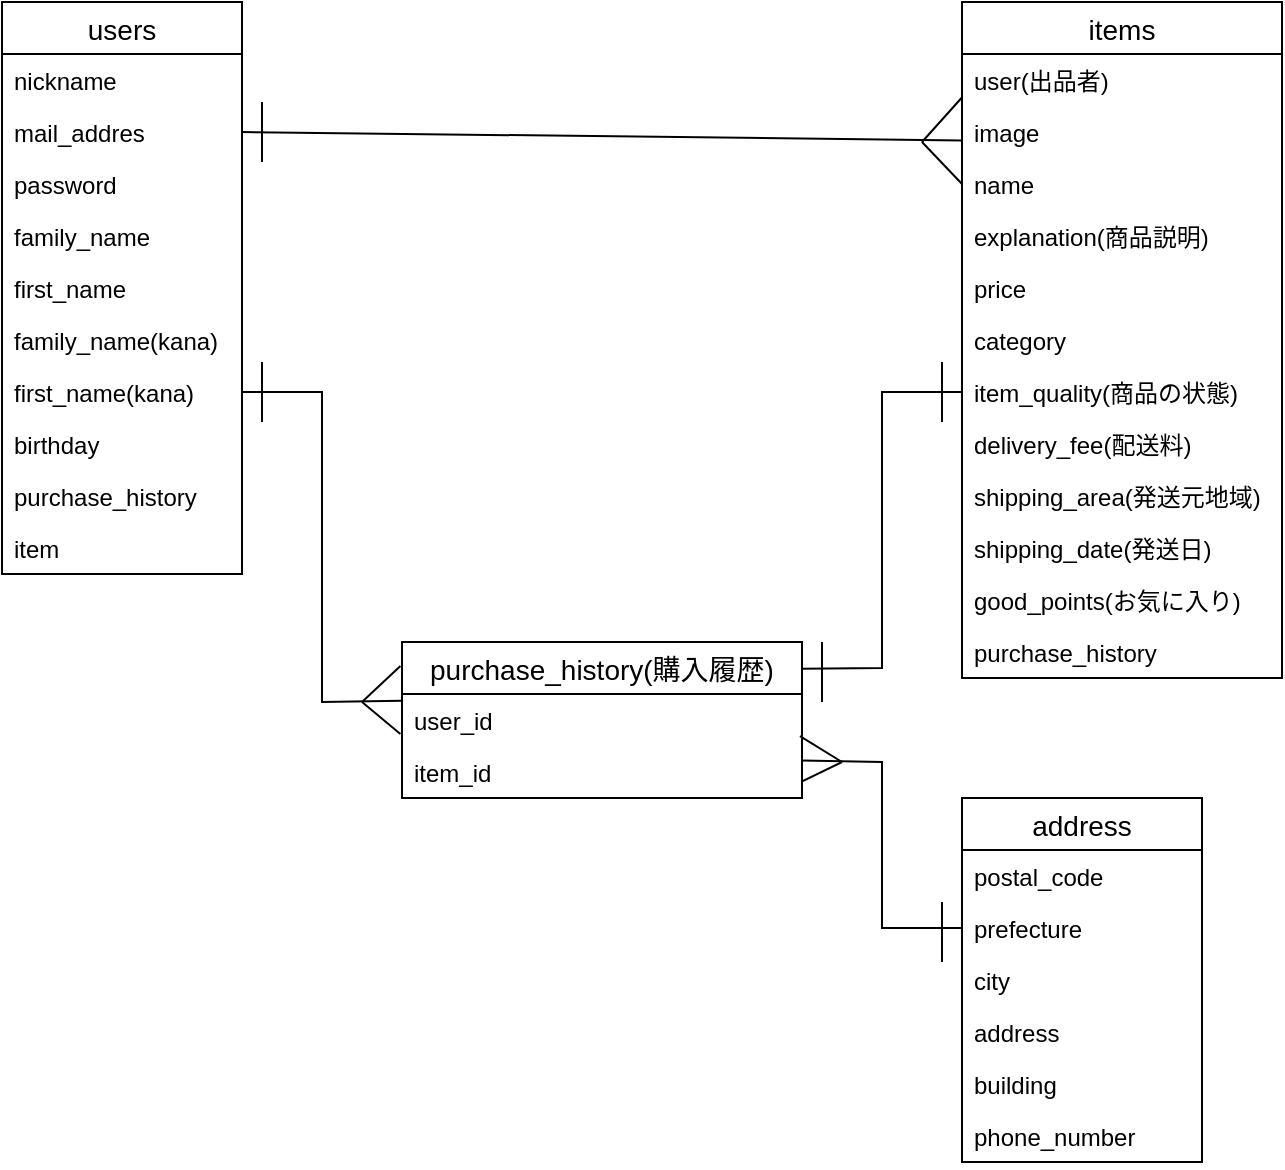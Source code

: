 <mxfile version="13.1.3">
    <diagram id="6hGFLwfOUW9BJ-s0fimq" name="Page-1">
        <mxGraphModel dx="1806" dy="123" grid="1" gridSize="10" guides="1" tooltips="1" connect="1" arrows="1" fold="1" page="1" pageScale="1" pageWidth="827" pageHeight="1169" math="0" shadow="0">
            <root>
                <mxCell id="0"/>
                <mxCell id="1" parent="0"/>
                <mxCell id="2" value="users" style="swimlane;fontStyle=0;childLayout=stackLayout;horizontal=1;startSize=26;horizontalStack=0;resizeParent=1;resizeParentMax=0;resizeLast=0;collapsible=1;marginBottom=0;align=center;fontSize=14;" parent="1" vertex="1">
                    <mxGeometry x="-1600" y="40" width="120" height="286" as="geometry">
                        <mxRectangle x="-580" y="40" width="70" height="26" as="alternateBounds"/>
                    </mxGeometry>
                </mxCell>
                <mxCell id="3" value="nickname&#10;" style="text;strokeColor=none;fillColor=none;spacingLeft=4;spacingRight=4;overflow=hidden;rotatable=0;points=[[0,0.5],[1,0.5]];portConstraint=eastwest;fontSize=12;" parent="2" vertex="1">
                    <mxGeometry y="26" width="120" height="26" as="geometry"/>
                </mxCell>
                <mxCell id="4" value="mail_addres" style="text;strokeColor=none;fillColor=none;spacingLeft=4;spacingRight=4;overflow=hidden;rotatable=0;points=[[0,0.5],[1,0.5]];portConstraint=eastwest;fontSize=12;" parent="2" vertex="1">
                    <mxGeometry y="52" width="120" height="26" as="geometry"/>
                </mxCell>
                <mxCell id="5" value="password" style="text;strokeColor=none;fillColor=none;spacingLeft=4;spacingRight=4;overflow=hidden;rotatable=0;points=[[0,0.5],[1,0.5]];portConstraint=eastwest;fontSize=12;" parent="2" vertex="1">
                    <mxGeometry y="78" width="120" height="26" as="geometry"/>
                </mxCell>
                <mxCell id="Pkw1RTI1S-GRz4FpkJU5-5" value="family_name" style="text;strokeColor=none;fillColor=none;spacingLeft=4;spacingRight=4;overflow=hidden;rotatable=0;points=[[0,0.5],[1,0.5]];portConstraint=eastwest;fontSize=12;" parent="2" vertex="1">
                    <mxGeometry y="104" width="120" height="26" as="geometry"/>
                </mxCell>
                <mxCell id="Pkw1RTI1S-GRz4FpkJU5-6" value="first_name" style="text;strokeColor=none;fillColor=none;spacingLeft=4;spacingRight=4;overflow=hidden;rotatable=0;points=[[0,0.5],[1,0.5]];portConstraint=eastwest;fontSize=12;" parent="2" vertex="1">
                    <mxGeometry y="130" width="120" height="26" as="geometry"/>
                </mxCell>
                <mxCell id="Pkw1RTI1S-GRz4FpkJU5-7" value="family_name(kana)" style="text;strokeColor=none;fillColor=none;spacingLeft=4;spacingRight=4;overflow=hidden;rotatable=0;points=[[0,0.5],[1,0.5]];portConstraint=eastwest;fontSize=12;" parent="2" vertex="1">
                    <mxGeometry y="156" width="120" height="26" as="geometry"/>
                </mxCell>
                <mxCell id="Pkw1RTI1S-GRz4FpkJU5-8" value="first_name(kana)" style="text;strokeColor=none;fillColor=none;spacingLeft=4;spacingRight=4;overflow=hidden;rotatable=0;points=[[0,0.5],[1,0.5]];portConstraint=eastwest;fontSize=12;" parent="2" vertex="1">
                    <mxGeometry y="182" width="120" height="26" as="geometry"/>
                </mxCell>
                <mxCell id="Pkw1RTI1S-GRz4FpkJU5-9" value="birthday" style="text;strokeColor=none;fillColor=none;spacingLeft=4;spacingRight=4;overflow=hidden;rotatable=0;points=[[0,0.5],[1,0.5]];portConstraint=eastwest;fontSize=12;" parent="2" vertex="1">
                    <mxGeometry y="208" width="120" height="26" as="geometry"/>
                </mxCell>
                <mxCell id="Pkw1RTI1S-GRz4FpkJU5-38" value="purchase_history" style="text;strokeColor=none;fillColor=none;spacingLeft=4;spacingRight=4;overflow=hidden;rotatable=0;points=[[0,0.5],[1,0.5]];portConstraint=eastwest;fontSize=12;" parent="2" vertex="1">
                    <mxGeometry y="234" width="120" height="26" as="geometry"/>
                </mxCell>
                <mxCell id="Pkw1RTI1S-GRz4FpkJU5-40" value="item" style="text;strokeColor=none;fillColor=none;spacingLeft=4;spacingRight=4;overflow=hidden;rotatable=0;points=[[0,0.5],[1,0.5]];portConstraint=eastwest;fontSize=12;" parent="2" vertex="1">
                    <mxGeometry y="260" width="120" height="26" as="geometry"/>
                </mxCell>
                <mxCell id="Pkw1RTI1S-GRz4FpkJU5-59" value="" style="endArrow=none;html=1;rounded=0;exitX=1;exitY=0.5;exitDx=0;exitDy=0;entryX=-0.001;entryY=0.669;entryDx=0;entryDy=0;entryPerimeter=0;" parent="1" source="Pkw1RTI1S-GRz4FpkJU5-8" edge="1">
                    <mxGeometry relative="1" as="geometry">
                        <mxPoint x="-1430" y="280" as="sourcePoint"/>
                        <mxPoint x="-1400.2" y="389.394" as="targetPoint"/>
                        <Array as="points">
                            <mxPoint x="-1440" y="235"/>
                            <mxPoint x="-1440" y="390"/>
                        </Array>
                    </mxGeometry>
                </mxCell>
                <mxCell id="Pkw1RTI1S-GRz4FpkJU5-14" value="items" style="swimlane;fontStyle=0;childLayout=stackLayout;horizontal=1;startSize=26;horizontalStack=0;resizeParent=1;resizeParentMax=0;resizeLast=0;collapsible=1;marginBottom=0;align=center;fontSize=14;" parent="1" vertex="1">
                    <mxGeometry x="-1120" y="40" width="160" height="338" as="geometry"/>
                </mxCell>
                <mxCell id="Pkw1RTI1S-GRz4FpkJU5-19" value="user(出品者)" style="text;strokeColor=none;fillColor=none;spacingLeft=4;spacingRight=4;overflow=hidden;rotatable=0;points=[[0,0.5],[1,0.5]];portConstraint=eastwest;fontSize=12;" parent="Pkw1RTI1S-GRz4FpkJU5-14" vertex="1">
                    <mxGeometry y="26" width="160" height="26" as="geometry"/>
                </mxCell>
                <mxCell id="Pkw1RTI1S-GRz4FpkJU5-15" value="image" style="text;strokeColor=none;fillColor=none;spacingLeft=4;spacingRight=4;overflow=hidden;rotatable=0;points=[[0,0.5],[1,0.5]];portConstraint=eastwest;fontSize=12;" parent="Pkw1RTI1S-GRz4FpkJU5-14" vertex="1">
                    <mxGeometry y="52" width="160" height="26" as="geometry"/>
                </mxCell>
                <mxCell id="Pkw1RTI1S-GRz4FpkJU5-16" value="name&#10;" style="text;strokeColor=none;fillColor=none;spacingLeft=4;spacingRight=4;overflow=hidden;rotatable=0;points=[[0,0.5],[1,0.5]];portConstraint=eastwest;fontSize=12;" parent="Pkw1RTI1S-GRz4FpkJU5-14" vertex="1">
                    <mxGeometry y="78" width="160" height="26" as="geometry"/>
                </mxCell>
                <mxCell id="Pkw1RTI1S-GRz4FpkJU5-17" value="explanation(商品説明)" style="text;strokeColor=none;fillColor=none;spacingLeft=4;spacingRight=4;overflow=hidden;rotatable=0;points=[[0,0.5],[1,0.5]];portConstraint=eastwest;fontSize=12;" parent="Pkw1RTI1S-GRz4FpkJU5-14" vertex="1">
                    <mxGeometry y="104" width="160" height="26" as="geometry"/>
                </mxCell>
                <mxCell id="Pkw1RTI1S-GRz4FpkJU5-18" value="price" style="text;strokeColor=none;fillColor=none;spacingLeft=4;spacingRight=4;overflow=hidden;rotatable=0;points=[[0,0.5],[1,0.5]];portConstraint=eastwest;fontSize=12;" parent="Pkw1RTI1S-GRz4FpkJU5-14" vertex="1">
                    <mxGeometry y="130" width="160" height="26" as="geometry"/>
                </mxCell>
                <mxCell id="Pkw1RTI1S-GRz4FpkJU5-20" value="category" style="text;strokeColor=none;fillColor=none;spacingLeft=4;spacingRight=4;overflow=hidden;rotatable=0;points=[[0,0.5],[1,0.5]];portConstraint=eastwest;fontSize=12;" parent="Pkw1RTI1S-GRz4FpkJU5-14" vertex="1">
                    <mxGeometry y="156" width="160" height="26" as="geometry"/>
                </mxCell>
                <mxCell id="Pkw1RTI1S-GRz4FpkJU5-21" value="item_quality(商品の状態)" style="text;strokeColor=none;fillColor=none;spacingLeft=4;spacingRight=4;overflow=hidden;rotatable=0;points=[[0,0.5],[1,0.5]];portConstraint=eastwest;fontSize=12;" parent="Pkw1RTI1S-GRz4FpkJU5-14" vertex="1">
                    <mxGeometry y="182" width="160" height="26" as="geometry"/>
                </mxCell>
                <mxCell id="Pkw1RTI1S-GRz4FpkJU5-22" value="delivery_fee(配送料)" style="text;strokeColor=none;fillColor=none;spacingLeft=4;spacingRight=4;overflow=hidden;rotatable=0;points=[[0,0.5],[1,0.5]];portConstraint=eastwest;fontSize=12;" parent="Pkw1RTI1S-GRz4FpkJU5-14" vertex="1">
                    <mxGeometry y="208" width="160" height="26" as="geometry"/>
                </mxCell>
                <mxCell id="Pkw1RTI1S-GRz4FpkJU5-23" value="shipping_area(発送元地域)" style="text;strokeColor=none;fillColor=none;spacingLeft=4;spacingRight=4;overflow=hidden;rotatable=0;points=[[0,0.5],[1,0.5]];portConstraint=eastwest;fontSize=12;" parent="Pkw1RTI1S-GRz4FpkJU5-14" vertex="1">
                    <mxGeometry y="234" width="160" height="26" as="geometry"/>
                </mxCell>
                <mxCell id="Pkw1RTI1S-GRz4FpkJU5-24" value="shipping_date(発送日)" style="text;strokeColor=none;fillColor=none;spacingLeft=4;spacingRight=4;overflow=hidden;rotatable=0;points=[[0,0.5],[1,0.5]];portConstraint=eastwest;fontSize=12;" parent="Pkw1RTI1S-GRz4FpkJU5-14" vertex="1">
                    <mxGeometry y="260" width="160" height="26" as="geometry"/>
                </mxCell>
                <mxCell id="Pkw1RTI1S-GRz4FpkJU5-25" value="good_points(お気に入り)" style="text;strokeColor=none;fillColor=none;spacingLeft=4;spacingRight=4;overflow=hidden;rotatable=0;points=[[0,0.5],[1,0.5]];portConstraint=eastwest;fontSize=12;" parent="Pkw1RTI1S-GRz4FpkJU5-14" vertex="1">
                    <mxGeometry y="286" width="160" height="26" as="geometry"/>
                </mxCell>
                <mxCell id="Pkw1RTI1S-GRz4FpkJU5-42" value="purchase_history" style="text;strokeColor=none;fillColor=none;spacingLeft=4;spacingRight=4;overflow=hidden;rotatable=0;points=[[0,0.5],[1,0.5]];portConstraint=eastwest;fontSize=12;" parent="Pkw1RTI1S-GRz4FpkJU5-14" vertex="1">
                    <mxGeometry y="312" width="160" height="26" as="geometry"/>
                </mxCell>
                <mxCell id="Pkw1RTI1S-GRz4FpkJU5-63" value="" style="endArrow=none;html=1;rounded=0;entryX=0;entryY=0.5;entryDx=0;entryDy=0;exitX=0.999;exitY=0.171;exitDx=0;exitDy=0;exitPerimeter=0;" parent="1" source="12" target="Pkw1RTI1S-GRz4FpkJU5-21" edge="1">
                    <mxGeometry relative="1" as="geometry">
                        <mxPoint x="-1200" y="385" as="sourcePoint"/>
                        <mxPoint x="-1180" y="330" as="targetPoint"/>
                        <Array as="points">
                            <mxPoint x="-1160" y="373"/>
                            <mxPoint x="-1160" y="235"/>
                        </Array>
                    </mxGeometry>
                </mxCell>
                <mxCell id="Pkw1RTI1S-GRz4FpkJU5-64" value="" style="endArrow=none;html=1;rounded=0;exitX=1;exitY=0.5;exitDx=0;exitDy=0;entryX=0.001;entryY=0.662;entryDx=0;entryDy=0;entryPerimeter=0;" parent="1" source="4" target="Pkw1RTI1S-GRz4FpkJU5-15" edge="1">
                    <mxGeometry relative="1" as="geometry">
                        <mxPoint x="-1340" y="180" as="sourcePoint"/>
                        <mxPoint x="-1180" y="180" as="targetPoint"/>
                    </mxGeometry>
                </mxCell>
                <mxCell id="Pkw1RTI1S-GRz4FpkJU5-65" value="" style="endArrow=none;html=1;rounded=0;" parent="1" edge="1">
                    <mxGeometry relative="1" as="geometry">
                        <mxPoint x="-1470" y="220" as="sourcePoint"/>
                        <mxPoint x="-1470" y="250" as="targetPoint"/>
                    </mxGeometry>
                </mxCell>
                <mxCell id="Pkw1RTI1S-GRz4FpkJU5-66" value="" style="endArrow=none;html=1;rounded=0;" parent="1" edge="1">
                    <mxGeometry relative="1" as="geometry">
                        <mxPoint x="-1190" y="390" as="sourcePoint"/>
                        <mxPoint x="-1190" y="360" as="targetPoint"/>
                    </mxGeometry>
                </mxCell>
                <mxCell id="Pkw1RTI1S-GRz4FpkJU5-67" value="" style="endArrow=none;html=1;rounded=0;entryX=-0.004;entryY=0.154;entryDx=0;entryDy=0;entryPerimeter=0;" parent="1" target="12" edge="1">
                    <mxGeometry relative="1" as="geometry">
                        <mxPoint x="-1420" y="390" as="sourcePoint"/>
                        <mxPoint x="-1401" y="380" as="targetPoint"/>
                    </mxGeometry>
                </mxCell>
                <mxCell id="Pkw1RTI1S-GRz4FpkJU5-68" value="" style="endArrow=none;html=1;rounded=0;entryX=-0.004;entryY=0.769;entryDx=0;entryDy=0;entryPerimeter=0;" parent="1" target="13" edge="1">
                    <mxGeometry relative="1" as="geometry">
                        <mxPoint x="-1420" y="390" as="sourcePoint"/>
                        <mxPoint x="-1390" y="459" as="targetPoint"/>
                    </mxGeometry>
                </mxCell>
                <mxCell id="Pkw1RTI1S-GRz4FpkJU5-69" value="" style="endArrow=none;html=1;rounded=0;" parent="1" edge="1">
                    <mxGeometry relative="1" as="geometry">
                        <mxPoint x="-1470" y="90" as="sourcePoint"/>
                        <mxPoint x="-1470" y="120" as="targetPoint"/>
                    </mxGeometry>
                </mxCell>
                <mxCell id="Pkw1RTI1S-GRz4FpkJU5-70" value="" style="endArrow=none;html=1;rounded=0;" parent="1" edge="1">
                    <mxGeometry relative="1" as="geometry">
                        <mxPoint x="-1130" y="250" as="sourcePoint"/>
                        <mxPoint x="-1130" y="220" as="targetPoint"/>
                    </mxGeometry>
                </mxCell>
                <mxCell id="Pkw1RTI1S-GRz4FpkJU5-71" value="" style="endArrow=none;html=1;rounded=0;entryX=-0.001;entryY=0.842;entryDx=0;entryDy=0;entryPerimeter=0;" parent="1" target="Pkw1RTI1S-GRz4FpkJU5-19" edge="1">
                    <mxGeometry relative="1" as="geometry">
                        <mxPoint x="-1140" y="110" as="sourcePoint"/>
                        <mxPoint x="-1160" y="280" as="targetPoint"/>
                    </mxGeometry>
                </mxCell>
                <mxCell id="Pkw1RTI1S-GRz4FpkJU5-72" value="" style="endArrow=none;html=1;rounded=0;entryX=0;entryY=0.5;entryDx=0;entryDy=0;" parent="1" target="Pkw1RTI1S-GRz4FpkJU5-16" edge="1">
                    <mxGeometry relative="1" as="geometry">
                        <mxPoint x="-1140" y="110" as="sourcePoint"/>
                        <mxPoint x="-1160" y="150" as="targetPoint"/>
                    </mxGeometry>
                </mxCell>
                <mxCell id="12" value="purchase_history(購入履歴)" style="swimlane;fontStyle=0;childLayout=stackLayout;horizontal=1;startSize=26;horizontalStack=0;resizeParent=1;resizeParentMax=0;resizeLast=0;collapsible=1;marginBottom=0;align=center;fontSize=14;" vertex="1" parent="1">
                    <mxGeometry x="-1400" y="360" width="200" height="78" as="geometry"/>
                </mxCell>
                <mxCell id="13" value="user_id" style="text;strokeColor=none;fillColor=none;spacingLeft=4;spacingRight=4;overflow=hidden;rotatable=0;points=[[0,0.5],[1,0.5]];portConstraint=eastwest;fontSize=12;" vertex="1" parent="12">
                    <mxGeometry y="26" width="200" height="26" as="geometry"/>
                </mxCell>
                <mxCell id="14" value="item_id" style="text;strokeColor=none;fillColor=none;spacingLeft=4;spacingRight=4;overflow=hidden;rotatable=0;points=[[0,0.5],[1,0.5]];portConstraint=eastwest;fontSize=12;" vertex="1" parent="12">
                    <mxGeometry y="52" width="200" height="26" as="geometry"/>
                </mxCell>
                <mxCell id="Pkw1RTI1S-GRz4FpkJU5-27" value="address" style="swimlane;fontStyle=0;childLayout=stackLayout;horizontal=1;startSize=26;horizontalStack=0;resizeParent=1;resizeParentMax=0;resizeLast=0;collapsible=1;marginBottom=0;align=center;fontSize=14;" parent="1" vertex="1">
                    <mxGeometry x="-1120" y="438" width="120" height="182" as="geometry"/>
                </mxCell>
                <mxCell id="Pkw1RTI1S-GRz4FpkJU5-30" value="postal_code" style="text;strokeColor=none;fillColor=none;spacingLeft=4;spacingRight=4;overflow=hidden;rotatable=0;points=[[0,0.5],[1,0.5]];portConstraint=eastwest;fontSize=12;" parent="Pkw1RTI1S-GRz4FpkJU5-27" vertex="1">
                    <mxGeometry y="26" width="120" height="26" as="geometry"/>
                </mxCell>
                <mxCell id="Pkw1RTI1S-GRz4FpkJU5-32" value="prefecture" style="text;strokeColor=none;fillColor=none;spacingLeft=4;spacingRight=4;overflow=hidden;rotatable=0;points=[[0,0.5],[1,0.5]];portConstraint=eastwest;fontSize=12;" parent="Pkw1RTI1S-GRz4FpkJU5-27" vertex="1">
                    <mxGeometry y="52" width="120" height="26" as="geometry"/>
                </mxCell>
                <mxCell id="6" value="city" style="text;strokeColor=none;fillColor=none;spacingLeft=4;spacingRight=4;overflow=hidden;rotatable=0;points=[[0,0.5],[1,0.5]];portConstraint=eastwest;fontSize=12;" parent="Pkw1RTI1S-GRz4FpkJU5-27" vertex="1">
                    <mxGeometry y="78" width="120" height="26" as="geometry"/>
                </mxCell>
                <mxCell id="11" value="address&#10;" style="text;strokeColor=none;fillColor=none;spacingLeft=4;spacingRight=4;overflow=hidden;rotatable=0;points=[[0,0.5],[1,0.5]];portConstraint=eastwest;fontSize=12;" parent="Pkw1RTI1S-GRz4FpkJU5-27" vertex="1">
                    <mxGeometry y="104" width="120" height="26" as="geometry"/>
                </mxCell>
                <mxCell id="7" value="building" style="text;strokeColor=none;fillColor=none;spacingLeft=4;spacingRight=4;overflow=hidden;rotatable=0;points=[[0,0.5],[1,0.5]];portConstraint=eastwest;fontSize=12;" parent="Pkw1RTI1S-GRz4FpkJU5-27" vertex="1">
                    <mxGeometry y="130" width="120" height="26" as="geometry"/>
                </mxCell>
                <mxCell id="8" value="phone_number" style="text;strokeColor=none;fillColor=none;spacingLeft=4;spacingRight=4;overflow=hidden;rotatable=0;points=[[0,0.5],[1,0.5]];portConstraint=eastwest;fontSize=12;" parent="Pkw1RTI1S-GRz4FpkJU5-27" vertex="1">
                    <mxGeometry y="156" width="120" height="26" as="geometry"/>
                </mxCell>
                <mxCell id="22" value="" style="endArrow=none;html=1;rounded=0;exitX=1;exitY=0.28;exitDx=0;exitDy=0;entryX=0;entryY=0.5;entryDx=0;entryDy=0;exitPerimeter=0;" edge="1" parent="1" source="14" target="Pkw1RTI1S-GRz4FpkJU5-32">
                    <mxGeometry relative="1" as="geometry">
                        <mxPoint x="-1340" y="390" as="sourcePoint"/>
                        <mxPoint x="-1160" y="425" as="targetPoint"/>
                        <Array as="points">
                            <mxPoint x="-1160" y="420"/>
                            <mxPoint x="-1160" y="503"/>
                        </Array>
                    </mxGeometry>
                </mxCell>
                <mxCell id="25" value="" style="endArrow=none;html=1;rounded=0;" edge="1" parent="1">
                    <mxGeometry relative="1" as="geometry">
                        <mxPoint x="-1130" y="520" as="sourcePoint"/>
                        <mxPoint x="-1130" y="490" as="targetPoint"/>
                    </mxGeometry>
                </mxCell>
                <mxCell id="27" value="" style="endArrow=none;html=1;rounded=0;exitX=0.995;exitY=0.81;exitDx=0;exitDy=0;exitPerimeter=0;" edge="1" parent="1" source="13">
                    <mxGeometry relative="1" as="geometry">
                        <mxPoint x="-1230" y="570" as="sourcePoint"/>
                        <mxPoint x="-1180" y="420" as="targetPoint"/>
                    </mxGeometry>
                </mxCell>
                <mxCell id="28" value="" style="endArrow=none;html=1;rounded=0;exitX=0.999;exitY=0.686;exitDx=0;exitDy=0;exitPerimeter=0;" edge="1" parent="1" source="14">
                    <mxGeometry relative="1" as="geometry">
                        <mxPoint x="-1200" y="420" as="sourcePoint"/>
                        <mxPoint x="-1180" y="420" as="targetPoint"/>
                    </mxGeometry>
                </mxCell>
            </root>
        </mxGraphModel>
    </diagram>
</mxfile>